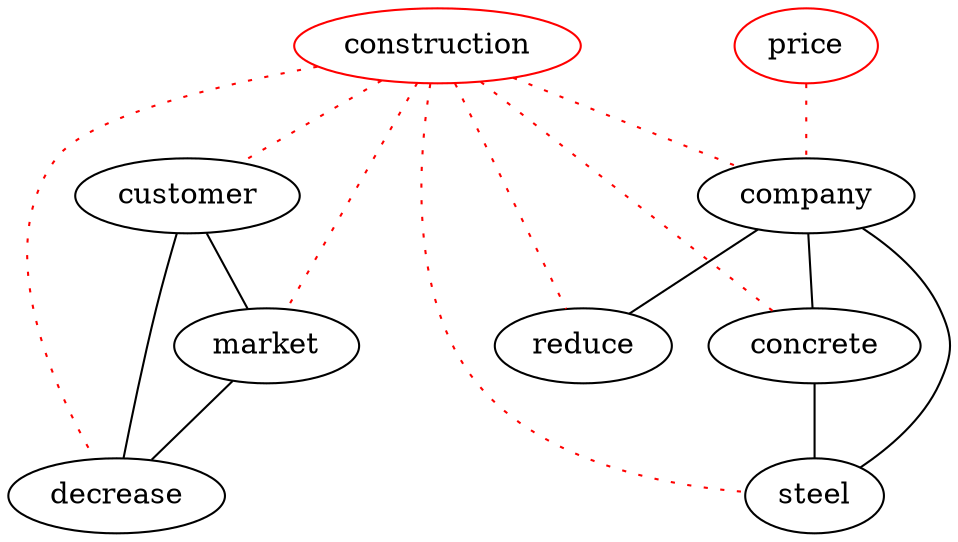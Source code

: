 graph keygraph {
graph [size="10,10"]
steel [color="black"]
decrease [color="black"]
market [color="black"]
customer [color="black"]
reduce [color="black"]
concrete [color="black"]
company [color="black"]
construction [color="red"]
price [color="red"]
customer--market
customer--decrease
market--decrease
company--concrete
company--steel
company--reduce
concrete--steel
price--company [color="red", style="dotted"]
construction--steel [color="red", style="dotted"]
construction--decrease [color="red", style="dotted"]
construction--market [color="red", style="dotted"]
construction--customer [color="red", style="dotted"]
construction--reduce [color="red", style="dotted"]
construction--concrete [color="red", style="dotted"]
construction--company [color="red", style="dotted"]
}